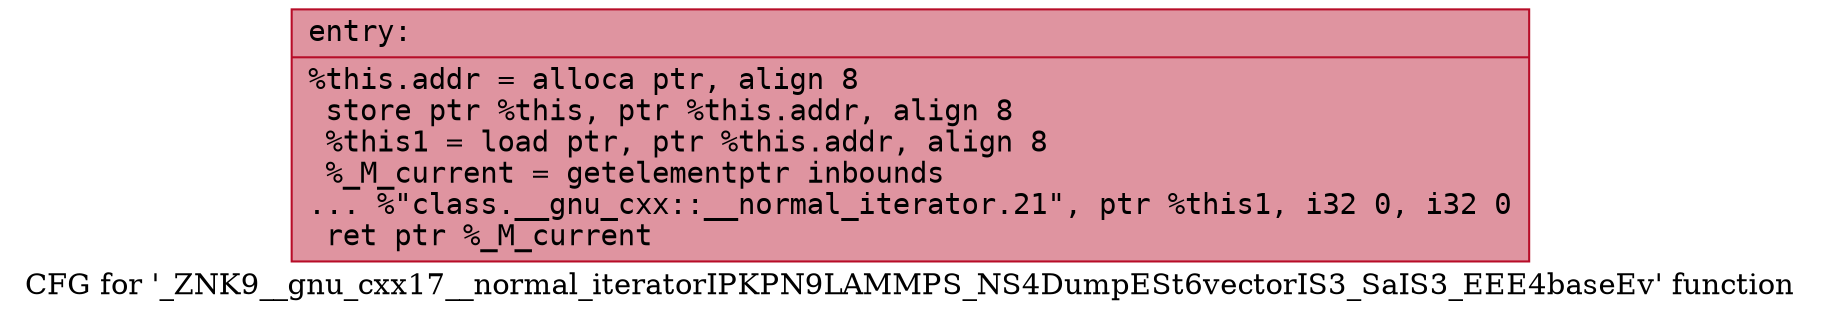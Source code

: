 digraph "CFG for '_ZNK9__gnu_cxx17__normal_iteratorIPKPN9LAMMPS_NS4DumpESt6vectorIS3_SaIS3_EEE4baseEv' function" {
	label="CFG for '_ZNK9__gnu_cxx17__normal_iteratorIPKPN9LAMMPS_NS4DumpESt6vectorIS3_SaIS3_EEE4baseEv' function";

	Node0x55ba304fdcd0 [shape=record,color="#b70d28ff", style=filled, fillcolor="#b70d2870" fontname="Courier",label="{entry:\l|  %this.addr = alloca ptr, align 8\l  store ptr %this, ptr %this.addr, align 8\l  %this1 = load ptr, ptr %this.addr, align 8\l  %_M_current = getelementptr inbounds\l... %\"class.__gnu_cxx::__normal_iterator.21\", ptr %this1, i32 0, i32 0\l  ret ptr %_M_current\l}"];
}
